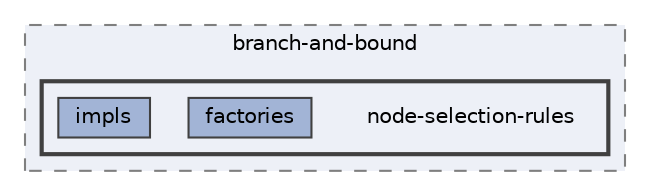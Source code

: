 digraph "/home/runner/work/idol/idol/lib/include/idol/mixed-integer/optimizers/branch-and-bound/node-selection-rules"
{
 // LATEX_PDF_SIZE
  bgcolor="transparent";
  edge [fontname=Helvetica,fontsize=10,labelfontname=Helvetica,labelfontsize=10];
  node [fontname=Helvetica,fontsize=10,shape=box,height=0.2,width=0.4];
  compound=true
  subgraph clusterdir_7488d07902afc48715685d6e9163d158 {
    graph [ bgcolor="#edf0f7", pencolor="grey50", label="branch-and-bound", fontname=Helvetica,fontsize=10 style="filled,dashed", URL="dir_7488d07902afc48715685d6e9163d158.html",tooltip=""]
  subgraph clusterdir_7a41da09d9bd356e581497fc922db9b5 {
    graph [ bgcolor="#edf0f7", pencolor="grey25", label="", fontname=Helvetica,fontsize=10 style="filled,bold", URL="dir_7a41da09d9bd356e581497fc922db9b5.html",tooltip=""]
    dir_7a41da09d9bd356e581497fc922db9b5 [shape=plaintext, label="node-selection-rules"];
  dir_aa3bce86dbd167f7f6921e5013436599 [label="factories", fillcolor="#a2b4d6", color="grey25", style="filled", URL="dir_aa3bce86dbd167f7f6921e5013436599.html",tooltip=""];
  dir_4e9188f6a75b6674ad4d0fef21aca8bb [label="impls", fillcolor="#a2b4d6", color="grey25", style="filled", URL="dir_4e9188f6a75b6674ad4d0fef21aca8bb.html",tooltip=""];
  }
  }
}
